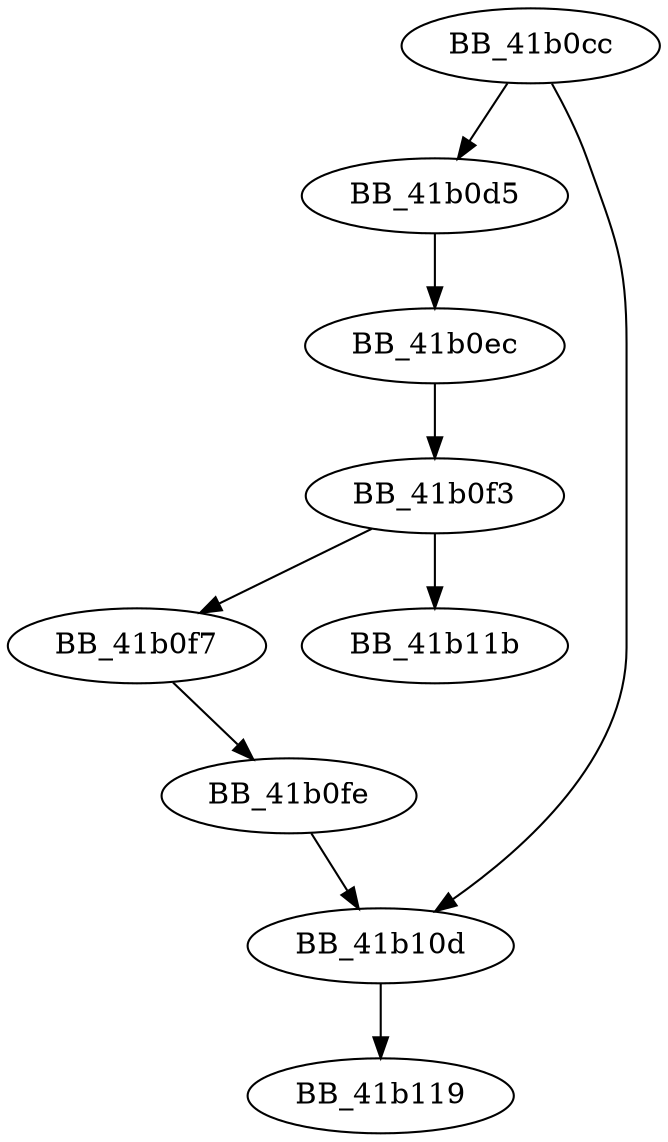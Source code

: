 DiGraph __uninitMTAoncurrentthread{
BB_41b0cc->BB_41b0d5
BB_41b0cc->BB_41b10d
BB_41b0d5->BB_41b0ec
BB_41b0ec->BB_41b0f3
BB_41b0f3->BB_41b0f7
BB_41b0f3->BB_41b11b
BB_41b0f7->BB_41b0fe
BB_41b0fe->BB_41b10d
BB_41b10d->BB_41b119
}
